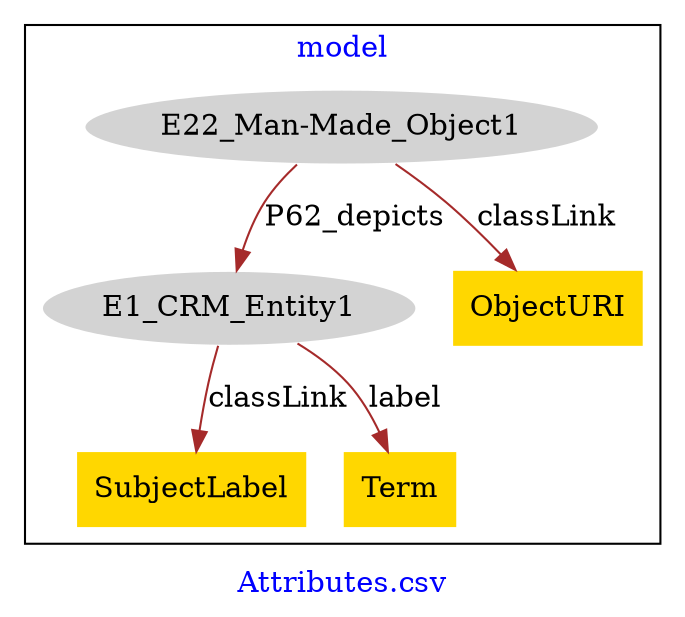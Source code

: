 digraph n0 {
fontcolor="blue"
remincross="true"
label="Attributes.csv"
subgraph cluster {
label="model"
n2[style="filled",color="white",fillcolor="lightgray",label="E22_Man-Made_Object1"];
n3[style="filled",color="white",fillcolor="lightgray",label="E1_CRM_Entity1"];
n4[shape="plaintext",style="filled",fillcolor="gold",label="SubjectLabel"];
n5[shape="plaintext",style="filled",fillcolor="gold",label="Term"];
n6[shape="plaintext",style="filled",fillcolor="gold",label="ObjectURI"];
}
n2 -> n3[color="brown",fontcolor="black",label="P62_depicts"]
n3 -> n4[color="brown",fontcolor="black",label="classLink"]
n3 -> n5[color="brown",fontcolor="black",label="label"]
n2 -> n6[color="brown",fontcolor="black",label="classLink"]
}
